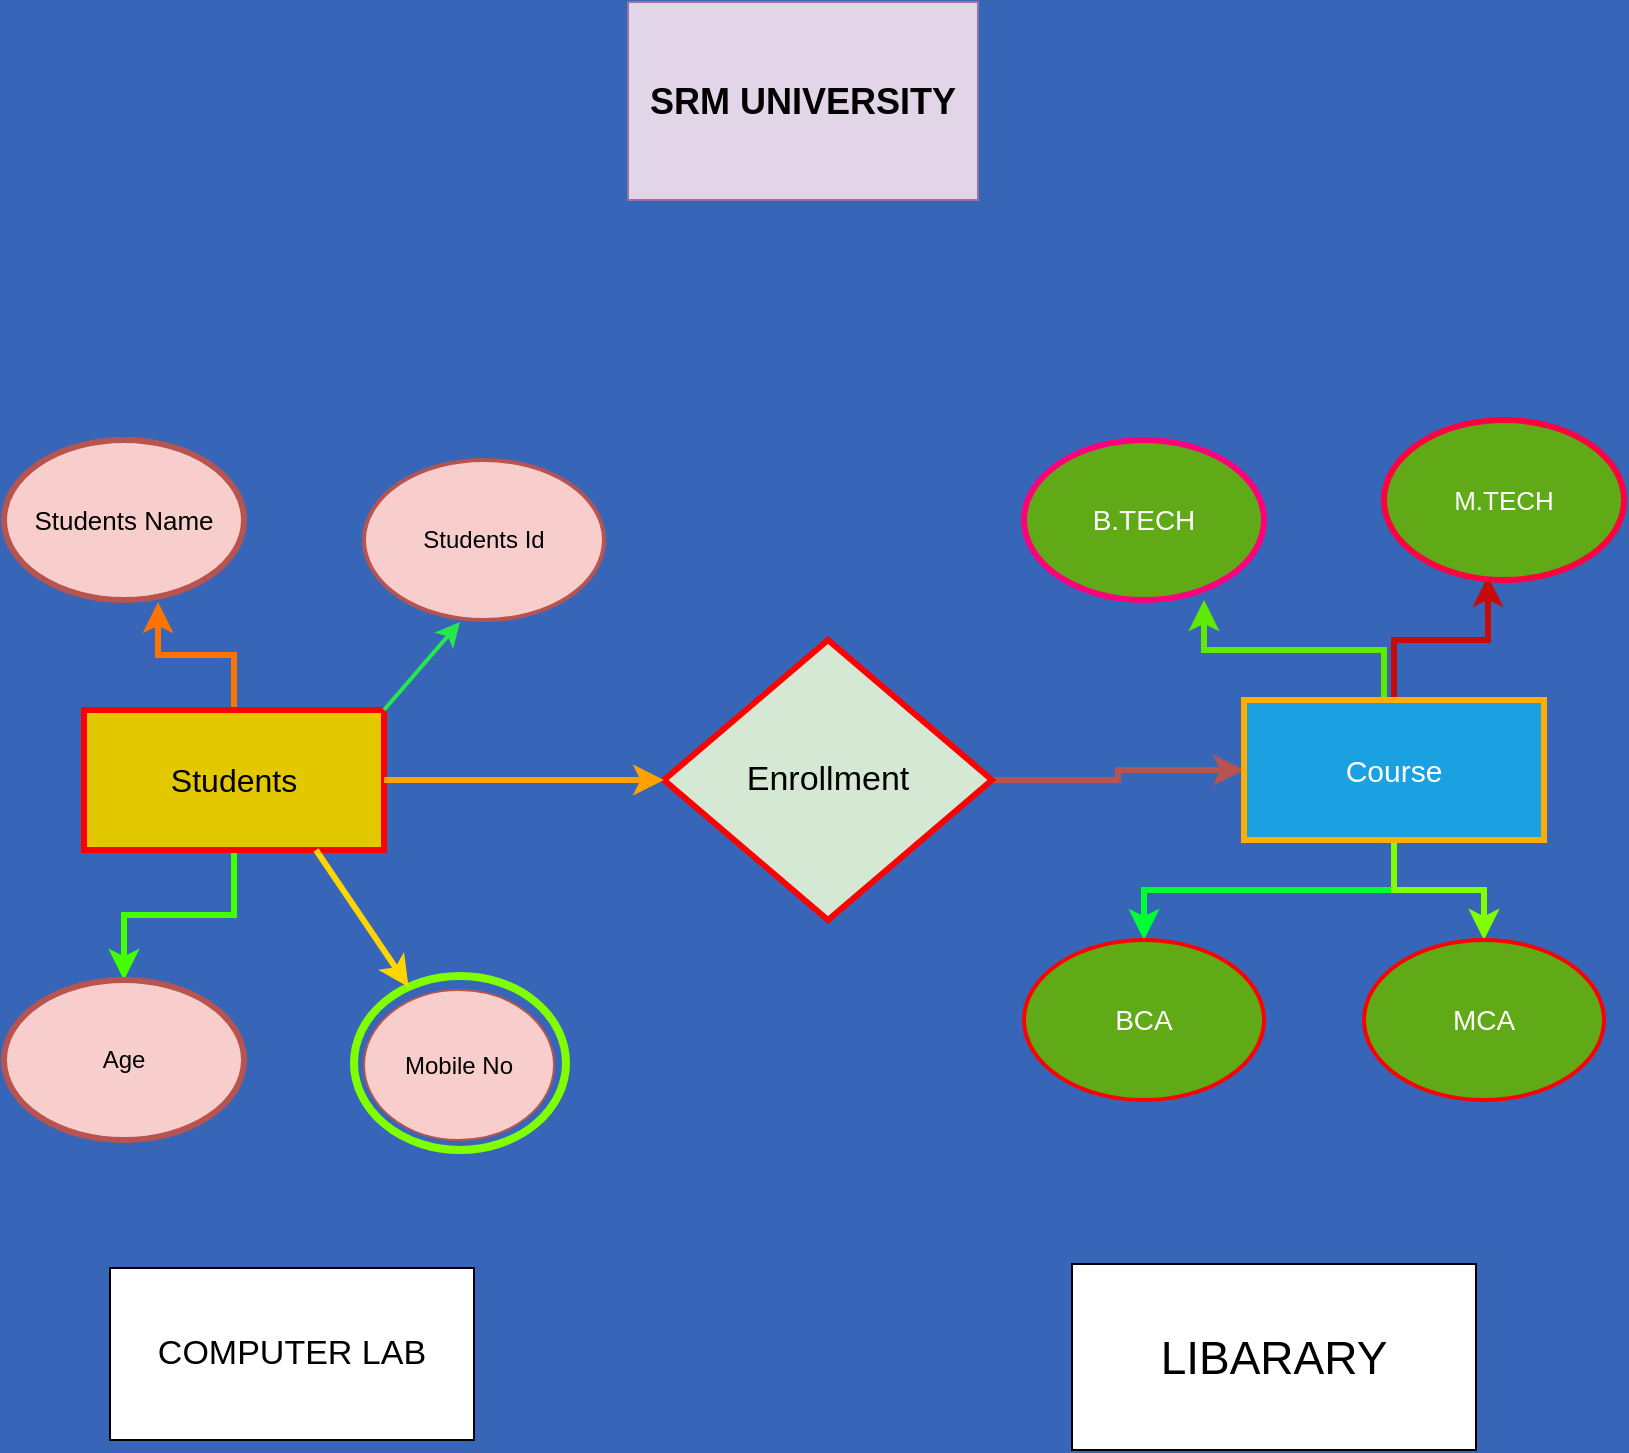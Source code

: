 <mxfile version="21.6.5" type="github">
  <diagram name="Page-1" id="ICauotRGyvdLefhEF9H2">
    <mxGraphModel dx="880" dy="1620" grid="0" gridSize="10" guides="1" tooltips="1" connect="1" arrows="1" fold="1" page="1" pageScale="1" pageWidth="827" pageHeight="1169" background="#3766B8" math="0" shadow="0">
      <root>
        <mxCell id="0" />
        <mxCell id="1" parent="0" />
        <mxCell id="nParwIjU4Xh0PaPyU3IJ-23" style="edgeStyle=orthogonalEdgeStyle;rounded=0;orthogonalLoop=1;jettySize=auto;html=1;entryX=0.642;entryY=1.013;entryDx=0;entryDy=0;entryPerimeter=0;strokeColor=#ff7300;strokeWidth=3;" parent="1" source="nParwIjU4Xh0PaPyU3IJ-1" target="nParwIjU4Xh0PaPyU3IJ-14" edge="1">
          <mxGeometry relative="1" as="geometry" />
        </mxCell>
        <mxCell id="nParwIjU4Xh0PaPyU3IJ-25" style="edgeStyle=orthogonalEdgeStyle;rounded=0;orthogonalLoop=1;jettySize=auto;html=1;entryX=0.5;entryY=0;entryDx=0;entryDy=0;strokeColor=#44ff00;strokeWidth=3;" parent="1" source="nParwIjU4Xh0PaPyU3IJ-1" target="nParwIjU4Xh0PaPyU3IJ-11" edge="1">
          <mxGeometry relative="1" as="geometry" />
        </mxCell>
        <mxCell id="nParwIjU4Xh0PaPyU3IJ-1" value="&lt;font style=&quot;font-size: 16px;&quot;&gt;Students&lt;/font&gt;" style="rounded=0;whiteSpace=wrap;html=1;fillColor=#e3c800;strokeColor=#ff0000;fontColor=#000000;strokeWidth=3;" parent="1" vertex="1">
          <mxGeometry x="50" y="105" width="150" height="70" as="geometry" />
        </mxCell>
        <mxCell id="nParwIjU4Xh0PaPyU3IJ-9" style="edgeStyle=orthogonalEdgeStyle;rounded=0;orthogonalLoop=1;jettySize=auto;html=1;entryX=0;entryY=0.5;entryDx=0;entryDy=0;fillColor=#f8cecc;strokeColor=#b85450;strokeWidth=3;exitX=1;exitY=0.5;exitDx=0;exitDy=0;" parent="1" source="nParwIjU4Xh0PaPyU3IJ-3" target="nParwIjU4Xh0PaPyU3IJ-2" edge="1">
          <mxGeometry relative="1" as="geometry" />
        </mxCell>
        <mxCell id="nParwIjU4Xh0PaPyU3IJ-28" style="edgeStyle=orthogonalEdgeStyle;rounded=0;orthogonalLoop=1;jettySize=auto;html=1;entryX=0.75;entryY=1;entryDx=0;entryDy=0;entryPerimeter=0;strokeColor=#5eeb00;strokeWidth=3;" parent="1" source="nParwIjU4Xh0PaPyU3IJ-2" target="nParwIjU4Xh0PaPyU3IJ-19" edge="1">
          <mxGeometry relative="1" as="geometry">
            <Array as="points">
              <mxPoint x="700" y="75" />
              <mxPoint x="610" y="75" />
            </Array>
          </mxGeometry>
        </mxCell>
        <mxCell id="nParwIjU4Xh0PaPyU3IJ-29" style="edgeStyle=orthogonalEdgeStyle;rounded=0;orthogonalLoop=1;jettySize=auto;html=1;entryX=0.433;entryY=0.975;entryDx=0;entryDy=0;entryPerimeter=0;strokeColor=#c70a0a;strokeWidth=3;" parent="1" source="nParwIjU4Xh0PaPyU3IJ-2" target="nParwIjU4Xh0PaPyU3IJ-20" edge="1">
          <mxGeometry relative="1" as="geometry" />
        </mxCell>
        <mxCell id="nParwIjU4Xh0PaPyU3IJ-30" style="edgeStyle=orthogonalEdgeStyle;rounded=0;orthogonalLoop=1;jettySize=auto;html=1;strokeColor=#00ff33;strokeWidth=3;" parent="1" source="nParwIjU4Xh0PaPyU3IJ-2" target="nParwIjU4Xh0PaPyU3IJ-21" edge="1">
          <mxGeometry relative="1" as="geometry" />
        </mxCell>
        <mxCell id="nParwIjU4Xh0PaPyU3IJ-31" style="edgeStyle=orthogonalEdgeStyle;rounded=0;orthogonalLoop=1;jettySize=auto;html=1;strokeColor=#80ff00;strokeWidth=3;" parent="1" source="nParwIjU4Xh0PaPyU3IJ-2" target="nParwIjU4Xh0PaPyU3IJ-22" edge="1">
          <mxGeometry relative="1" as="geometry" />
        </mxCell>
        <mxCell id="nParwIjU4Xh0PaPyU3IJ-2" value="&lt;font style=&quot;font-size: 15px;&quot;&gt;Course&lt;/font&gt;" style="rounded=0;whiteSpace=wrap;html=1;fillColor=#1ba1e2;fontColor=#ffffff;strokeColor=#ffae00;strokeWidth=3;" parent="1" vertex="1">
          <mxGeometry x="630" y="100" width="150" height="70" as="geometry" />
        </mxCell>
        <mxCell id="nParwIjU4Xh0PaPyU3IJ-3" value="&lt;font style=&quot;font-size: 17px;&quot;&gt;Enrollment&lt;/font&gt;" style="rhombus;whiteSpace=wrap;html=1;fillColor=#d5e8d4;strokeColor=#ff0000;strokeWidth=3;" parent="1" vertex="1">
          <mxGeometry x="340" y="70" width="164" height="140" as="geometry" />
        </mxCell>
        <mxCell id="nParwIjU4Xh0PaPyU3IJ-11" value="Age" style="ellipse;whiteSpace=wrap;html=1;fillColor=#f8cecc;strokeColor=#b85450;strokeWidth=3;" parent="1" vertex="1">
          <mxGeometry x="10" y="240" width="120" height="80" as="geometry" />
        </mxCell>
        <mxCell id="nParwIjU4Xh0PaPyU3IJ-12" value="Mobile No" style="ellipse;whiteSpace=wrap;html=1;fillColor=#f8cecc;strokeColor=#b85450;" parent="1" vertex="1">
          <mxGeometry x="190" y="245" width="95" height="75" as="geometry" />
        </mxCell>
        <mxCell id="nParwIjU4Xh0PaPyU3IJ-13" value="Students Id" style="ellipse;whiteSpace=wrap;html=1;fillColor=#f8cecc;strokeColor=#b85450;strokeWidth=2;" parent="1" vertex="1">
          <mxGeometry x="190" y="-20" width="120" height="80" as="geometry" />
        </mxCell>
        <mxCell id="nParwIjU4Xh0PaPyU3IJ-14" value="&lt;font style=&quot;font-size: 13px;&quot;&gt;Students Name&lt;/font&gt;" style="ellipse;whiteSpace=wrap;html=1;fillColor=#f8cecc;strokeColor=#b85450;strokeWidth=3;" parent="1" vertex="1">
          <mxGeometry x="10" y="-30" width="120" height="80" as="geometry" />
        </mxCell>
        <mxCell id="nParwIjU4Xh0PaPyU3IJ-17" value="" style="ellipse;whiteSpace=wrap;html=1;fillColor=none;strokeColor=#80ff00;strokeWidth=4;" parent="1" vertex="1">
          <mxGeometry x="185" y="238" width="106" height="87" as="geometry" />
        </mxCell>
        <mxCell id="nParwIjU4Xh0PaPyU3IJ-19" value="&lt;font style=&quot;font-size: 14px;&quot;&gt;B.TECH&lt;/font&gt;" style="ellipse;whiteSpace=wrap;html=1;fillColor=#60a917;fontColor=#ffffff;strokeColor=#ff007b;strokeWidth=3;" parent="1" vertex="1">
          <mxGeometry x="520" y="-30" width="120" height="80" as="geometry" />
        </mxCell>
        <mxCell id="nParwIjU4Xh0PaPyU3IJ-20" value="&lt;font style=&quot;font-size: 13px;&quot;&gt;M.TECH&lt;/font&gt;" style="ellipse;whiteSpace=wrap;html=1;fillColor=#60a917;fontColor=#ffffff;strokeColor=#ff0040;strokeWidth=3;" parent="1" vertex="1">
          <mxGeometry x="700" y="-40" width="120" height="80" as="geometry" />
        </mxCell>
        <mxCell id="nParwIjU4Xh0PaPyU3IJ-21" value="&lt;font style=&quot;font-size: 14px;&quot;&gt;BCA&lt;/font&gt;" style="ellipse;whiteSpace=wrap;html=1;fillColor=#60a917;fontColor=#ffffff;strokeColor=#ff0000;strokeWidth=2;" parent="1" vertex="1">
          <mxGeometry x="520" y="220" width="120" height="80" as="geometry" />
        </mxCell>
        <mxCell id="nParwIjU4Xh0PaPyU3IJ-22" value="&lt;font style=&quot;font-size: 14px;&quot;&gt;MCA&lt;/font&gt;" style="ellipse;whiteSpace=wrap;html=1;fillColor=#60a917;fontColor=#ffffff;strokeColor=#ff0000;strokeWidth=2;" parent="1" vertex="1">
          <mxGeometry x="690" y="220" width="120" height="80" as="geometry" />
        </mxCell>
        <mxCell id="nParwIjU4Xh0PaPyU3IJ-27" value="" style="endArrow=classic;html=1;rounded=0;exitX=1;exitY=0.5;exitDx=0;exitDy=0;entryX=0;entryY=0.5;entryDx=0;entryDy=0;strokeColor=#ffa200;strokeWidth=3;" parent="1" source="nParwIjU4Xh0PaPyU3IJ-1" target="nParwIjU4Xh0PaPyU3IJ-3" edge="1">
          <mxGeometry width="50" height="50" relative="1" as="geometry">
            <mxPoint x="320" y="210" as="sourcePoint" />
            <mxPoint x="370" y="160" as="targetPoint" />
          </mxGeometry>
        </mxCell>
        <mxCell id="nParwIjU4Xh0PaPyU3IJ-39" value="" style="endArrow=classic;html=1;rounded=0;exitX=1;exitY=0;exitDx=0;exitDy=0;strokeColor=#25e94c;strokeWidth=2;" parent="1" source="nParwIjU4Xh0PaPyU3IJ-1" edge="1">
          <mxGeometry width="50" height="50" relative="1" as="geometry">
            <mxPoint x="188" y="111" as="sourcePoint" />
            <mxPoint x="238" y="61" as="targetPoint" />
          </mxGeometry>
        </mxCell>
        <mxCell id="nParwIjU4Xh0PaPyU3IJ-40" value="" style="endArrow=classic;html=1;rounded=0;strokeColor=#ffd500;strokeWidth=3;" parent="1" target="nParwIjU4Xh0PaPyU3IJ-17" edge="1">
          <mxGeometry width="50" height="50" relative="1" as="geometry">
            <mxPoint x="166" y="175" as="sourcePoint" />
            <mxPoint x="216" y="125" as="targetPoint" />
          </mxGeometry>
        </mxCell>
        <mxCell id="MBNx6GKviM38d_kbOu-w-1" value="&lt;font style=&quot;font-size: 18px;&quot;&gt;&lt;b&gt;SRM UNIVERSITY&lt;/b&gt;&lt;/font&gt;" style="rounded=0;whiteSpace=wrap;html=1;fillColor=#e1d5e7;strokeColor=#9673a6;" vertex="1" parent="1">
          <mxGeometry x="322" y="-249" width="175" height="99" as="geometry" />
        </mxCell>
        <mxCell id="MBNx6GKviM38d_kbOu-w-2" value="&lt;font style=&quot;font-size: 23px;&quot;&gt;LIBARARY&lt;/font&gt;" style="rounded=0;whiteSpace=wrap;html=1;" vertex="1" parent="1">
          <mxGeometry x="544" y="382" width="202" height="93" as="geometry" />
        </mxCell>
        <mxCell id="MBNx6GKviM38d_kbOu-w-3" value="&lt;font style=&quot;font-size: 17px;&quot;&gt;COMPUTER LAB&lt;/font&gt;" style="rounded=0;whiteSpace=wrap;html=1;" vertex="1" parent="1">
          <mxGeometry x="63" y="384" width="182" height="86" as="geometry" />
        </mxCell>
      </root>
    </mxGraphModel>
  </diagram>
</mxfile>
